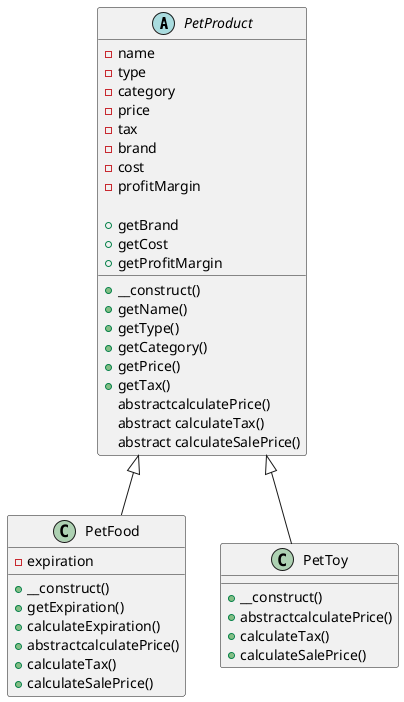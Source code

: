 @startuml

abstract class PetProduct {
  - name
  - type
  - category
  - price
  - tax
  -brand
  -cost
  -profitMargin

  + __construct()
  + getName()
  + getType()
  + getCategory()
  + getPrice()
  + getTax()
  +getBrand
  +getCost
  +getProfitMargin
  abstractcalculatePrice()
  abstract calculateTax()
  abstract calculateSalePrice()
}

class PetFood extends PetProduct {
  - expiration

  + __construct()
  + getExpiration()
  + calculateExpiration()
  +abstractcalculatePrice()
  + calculateTax()
  + calculateSalePrice()
}

class PetToy extends PetProduct {

  + __construct()
  +abstractcalculatePrice()
  + calculateTax()
  + calculateSalePrice()
}

@enduml

